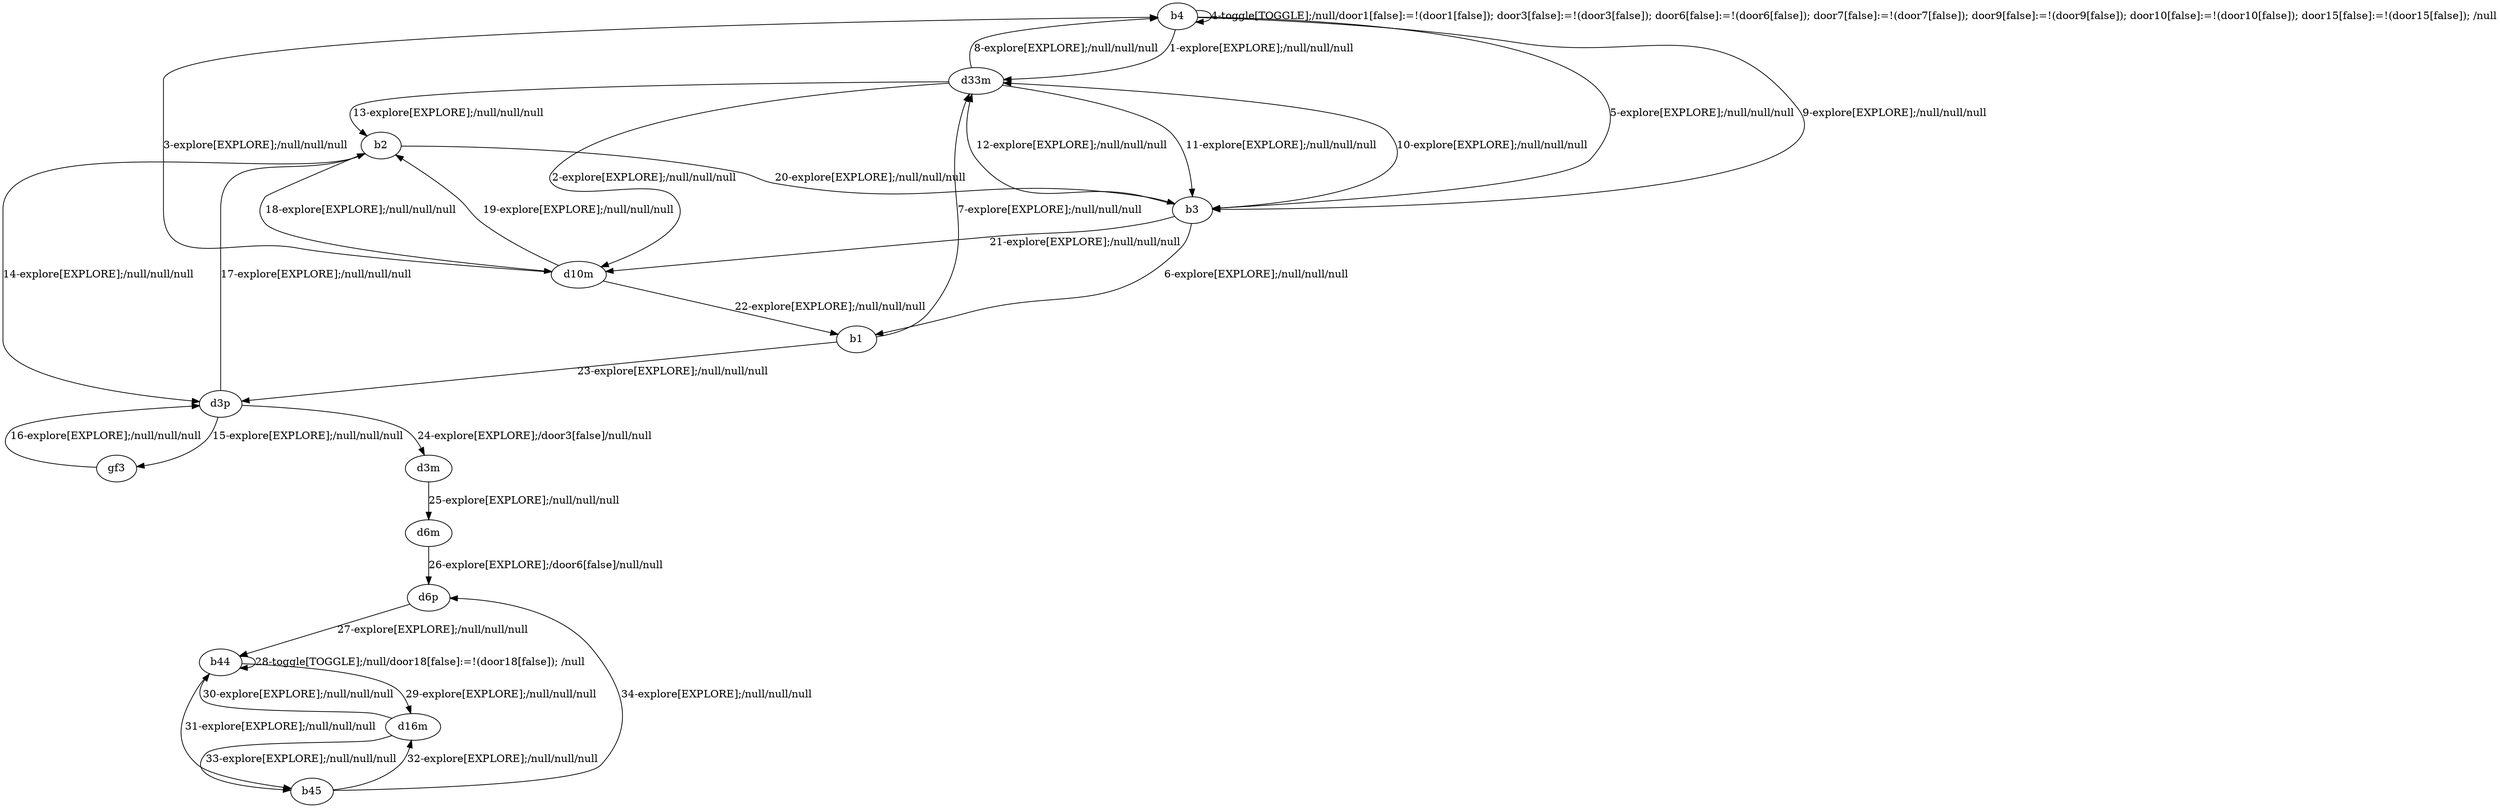 # Total number of goals covered by this test: 1
# b45 --> d6p

digraph g {
"b4" -> "d33m" [label = "1-explore[EXPLORE];/null/null/null"];
"d33m" -> "d10m" [label = "2-explore[EXPLORE];/null/null/null"];
"d10m" -> "b4" [label = "3-explore[EXPLORE];/null/null/null"];
"b4" -> "b4" [label = "4-toggle[TOGGLE];/null/door1[false]:=!(door1[false]); door3[false]:=!(door3[false]); door6[false]:=!(door6[false]); door7[false]:=!(door7[false]); door9[false]:=!(door9[false]); door10[false]:=!(door10[false]); door15[false]:=!(door15[false]); /null"];
"b4" -> "b3" [label = "5-explore[EXPLORE];/null/null/null"];
"b3" -> "b1" [label = "6-explore[EXPLORE];/null/null/null"];
"b1" -> "d33m" [label = "7-explore[EXPLORE];/null/null/null"];
"d33m" -> "b4" [label = "8-explore[EXPLORE];/null/null/null"];
"b4" -> "b3" [label = "9-explore[EXPLORE];/null/null/null"];
"b3" -> "d33m" [label = "10-explore[EXPLORE];/null/null/null"];
"d33m" -> "b3" [label = "11-explore[EXPLORE];/null/null/null"];
"b3" -> "d33m" [label = "12-explore[EXPLORE];/null/null/null"];
"d33m" -> "b2" [label = "13-explore[EXPLORE];/null/null/null"];
"b2" -> "d3p" [label = "14-explore[EXPLORE];/null/null/null"];
"d3p" -> "gf3" [label = "15-explore[EXPLORE];/null/null/null"];
"gf3" -> "d3p" [label = "16-explore[EXPLORE];/null/null/null"];
"d3p" -> "b2" [label = "17-explore[EXPLORE];/null/null/null"];
"b2" -> "d10m" [label = "18-explore[EXPLORE];/null/null/null"];
"d10m" -> "b2" [label = "19-explore[EXPLORE];/null/null/null"];
"b2" -> "b3" [label = "20-explore[EXPLORE];/null/null/null"];
"b3" -> "d10m" [label = "21-explore[EXPLORE];/null/null/null"];
"d10m" -> "b1" [label = "22-explore[EXPLORE];/null/null/null"];
"b1" -> "d3p" [label = "23-explore[EXPLORE];/null/null/null"];
"d3p" -> "d3m" [label = "24-explore[EXPLORE];/door3[false]/null/null"];
"d3m" -> "d6m" [label = "25-explore[EXPLORE];/null/null/null"];
"d6m" -> "d6p" [label = "26-explore[EXPLORE];/door6[false]/null/null"];
"d6p" -> "b44" [label = "27-explore[EXPLORE];/null/null/null"];
"b44" -> "b44" [label = "28-toggle[TOGGLE];/null/door18[false]:=!(door18[false]); /null"];
"b44" -> "d16m" [label = "29-explore[EXPLORE];/null/null/null"];
"d16m" -> "b44" [label = "30-explore[EXPLORE];/null/null/null"];
"b44" -> "b45" [label = "31-explore[EXPLORE];/null/null/null"];
"b45" -> "d16m" [label = "32-explore[EXPLORE];/null/null/null"];
"d16m" -> "b45" [label = "33-explore[EXPLORE];/null/null/null"];
"b45" -> "d6p" [label = "34-explore[EXPLORE];/null/null/null"];
}
